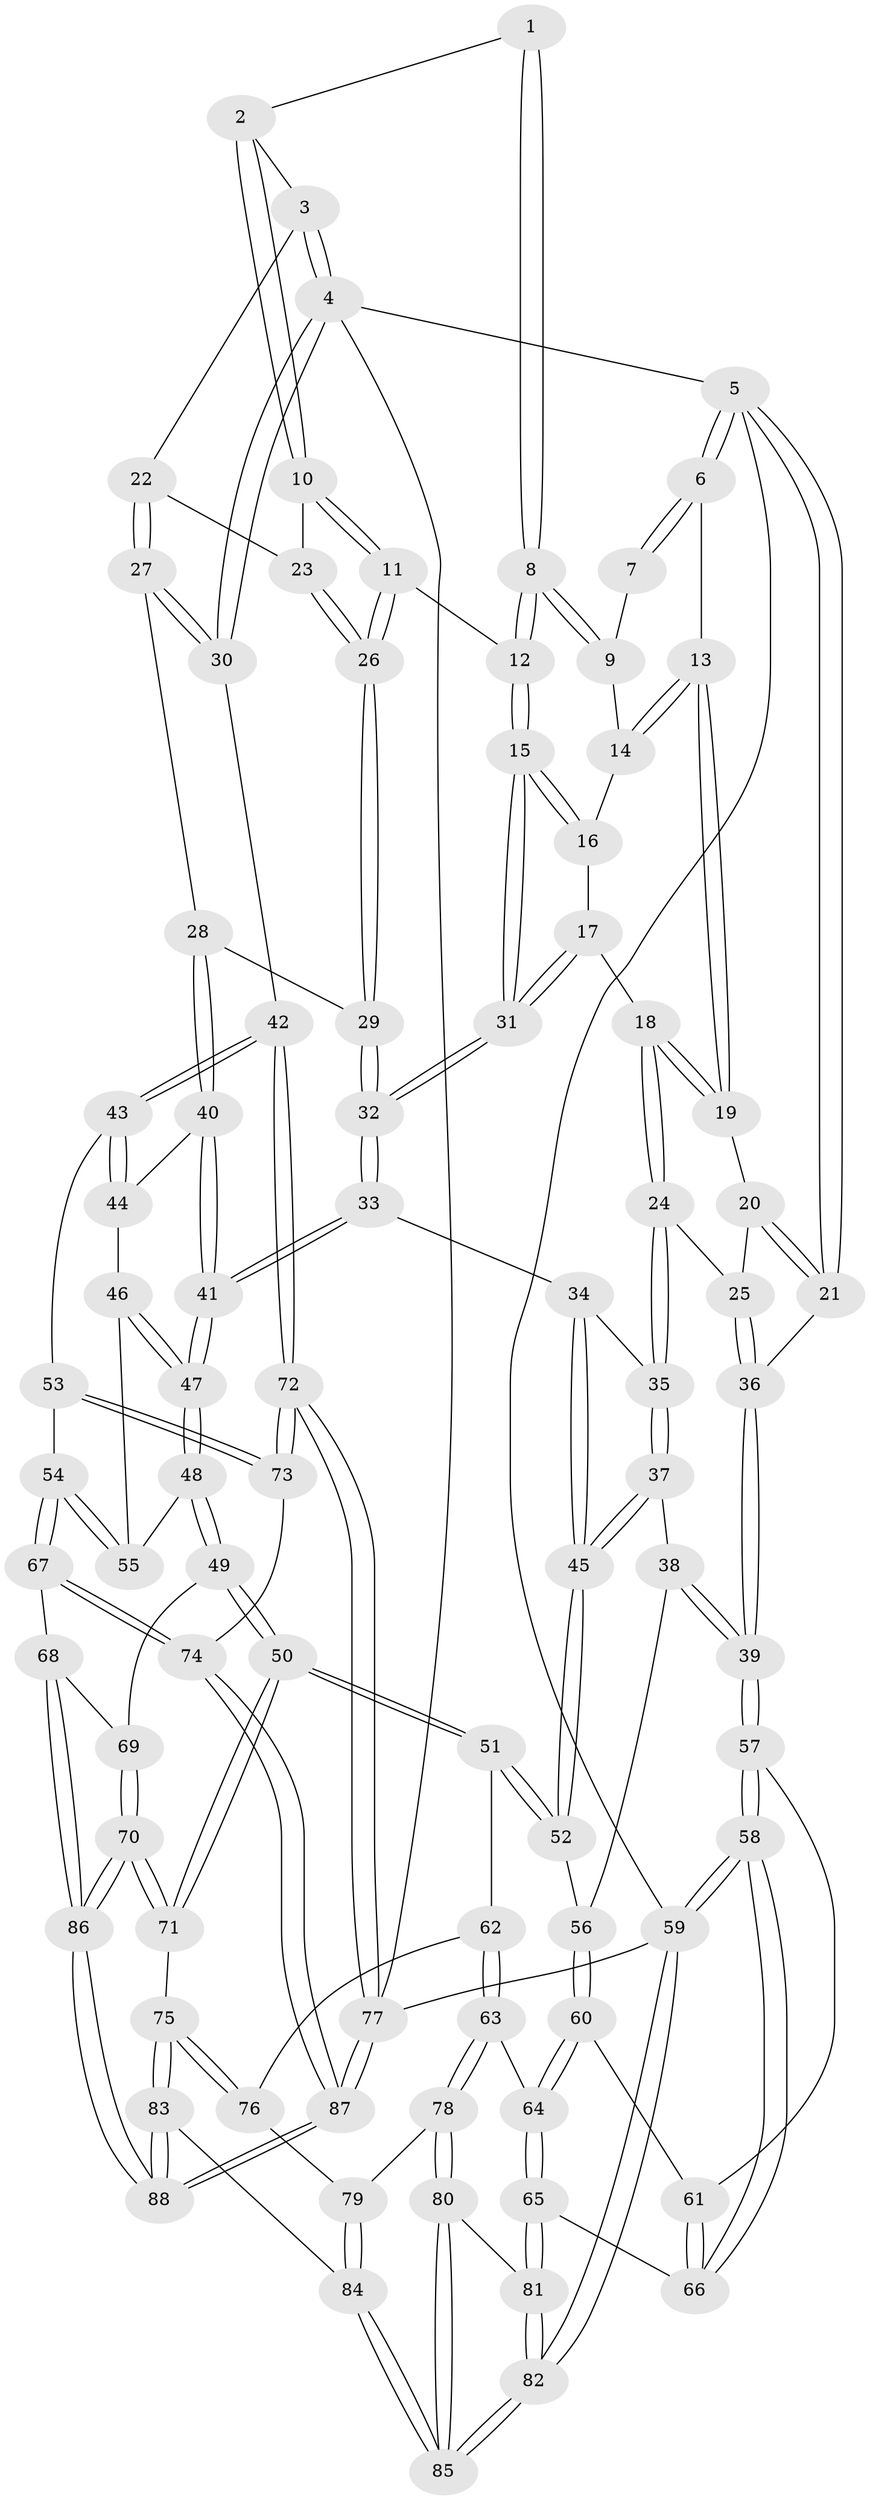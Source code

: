 // Generated by graph-tools (version 1.1) at 2025/03/03/09/25 03:03:15]
// undirected, 88 vertices, 217 edges
graph export_dot {
graph [start="1"]
  node [color=gray90,style=filled];
  1 [pos="+0.6173021843032781+0"];
  2 [pos="+0.801917489335328+0"];
  3 [pos="+1+0"];
  4 [pos="+1+0"];
  5 [pos="+0+0"];
  6 [pos="+0.18572795810211545+0"];
  7 [pos="+0.5683931394750833+0"];
  8 [pos="+0.562908657832112+0.1598257517329756"];
  9 [pos="+0.46614654354703267+0.09335978146681743"];
  10 [pos="+0.7420450491316396+0.17124628319028454"];
  11 [pos="+0.6023201684023112+0.23889741415997653"];
  12 [pos="+0.5862089737564625+0.24022227653487835"];
  13 [pos="+0.2430980323855703+0.004786712881908536"];
  14 [pos="+0.40231820123576256+0.1022400895036637"];
  15 [pos="+0.5327258846096868+0.28648036339664357"];
  16 [pos="+0.4045514567595765+0.11033621118179525"];
  17 [pos="+0.3818488222457555+0.27433310528503996"];
  18 [pos="+0.3764936193674172+0.2739946443925484"];
  19 [pos="+0.2389318748599245+0.07677666062479116"];
  20 [pos="+0.2194704623860718+0.12132884483363865"];
  21 [pos="+0+0.2840355853771925"];
  22 [pos="+0.8844865223029243+0.22863256050156386"];
  23 [pos="+0.7913035311516018+0.20652482681789003"];
  24 [pos="+0.21897963925245947+0.36138334304774533"];
  25 [pos="+0.15284998819012435+0.3194519601140973"];
  26 [pos="+0.767924446839913+0.40497513994696427"];
  27 [pos="+0.963678088742361+0.3290597225155335"];
  28 [pos="+0.785834222450867+0.4301168217714592"];
  29 [pos="+0.7714296122735403+0.4131859572430589"];
  30 [pos="+1+0.38691730143434755"];
  31 [pos="+0.5109346987480654+0.31297578110856156"];
  32 [pos="+0.5111503519259644+0.4064898490329285"];
  33 [pos="+0.5014605165740019+0.44992896935652354"];
  34 [pos="+0.392512270210497+0.4707150070130188"];
  35 [pos="+0.23838447210193475+0.40886741644003743"];
  36 [pos="+0+0.3505984765975985"];
  37 [pos="+0.2152818123556779+0.49896000047143685"];
  38 [pos="+0.17033983363827068+0.5527267504152685"];
  39 [pos="+0+0.4834313268308221"];
  40 [pos="+0.7850472366057737+0.4406997477518372"];
  41 [pos="+0.5194928161707718+0.487969205597494"];
  42 [pos="+1+0.6256435603824307"];
  43 [pos="+1+0.6318990541000006"];
  44 [pos="+0.7882328518662466+0.4847807343026693"];
  45 [pos="+0.3274943644257366+0.5806270842176838"];
  46 [pos="+0.7531042546604888+0.529668182367198"];
  47 [pos="+0.5614492179639825+0.6144182653451834"];
  48 [pos="+0.5586884409927937+0.6308752724551046"];
  49 [pos="+0.5470993043846101+0.6574942626764133"];
  50 [pos="+0.43952272660136577+0.7069637815457444"];
  51 [pos="+0.3942562553184619+0.7068976176931052"];
  52 [pos="+0.3320365701267936+0.6586092557928618"];
  53 [pos="+0.8660957697450714+0.7102446585738634"];
  54 [pos="+0.834754855408233+0.7216239344246432"];
  55 [pos="+0.7971336673042151+0.6839023484394604"];
  56 [pos="+0.19444507289626148+0.661950286633026"];
  57 [pos="+0+0.5849304568946491"];
  58 [pos="+0+0.8191789940193076"];
  59 [pos="+0+1"];
  60 [pos="+0.17061981877858987+0.6914238245069935"];
  61 [pos="+0.08963392376203447+0.6941587284734227"];
  62 [pos="+0.3853574680371304+0.7186497275070861"];
  63 [pos="+0.23268237479136536+0.8404768278495047"];
  64 [pos="+0.1959114160990844+0.8140488985038212"];
  65 [pos="+0.07000424997739645+0.8568836369891958"];
  66 [pos="+0.05773194509121795+0.850722037494921"];
  67 [pos="+0.7688923710851786+0.8304036823377943"];
  68 [pos="+0.766563746847397+0.8309632872111495"];
  69 [pos="+0.5674019594239511+0.6909598994274513"];
  70 [pos="+0.579489908305685+0.9260968088814636"];
  71 [pos="+0.4599935598992054+0.8734366880929786"];
  72 [pos="+1+0.9055529891694059"];
  73 [pos="+0.9433849174476084+0.8844617009782668"];
  74 [pos="+0.8412880234403887+0.8953901524106865"];
  75 [pos="+0.4142428488043892+0.9048039779322118"];
  76 [pos="+0.35793359379230366+0.8814811644613179"];
  77 [pos="+1+1"];
  78 [pos="+0.2414795681330465+0.8651337244618078"];
  79 [pos="+0.3124759121822302+0.8919450403045426"];
  80 [pos="+0.1889172309020407+1"];
  81 [pos="+0.08162174106654417+0.8967160373038183"];
  82 [pos="+0+1"];
  83 [pos="+0.3875967075421937+1"];
  84 [pos="+0.3863036520578556+1"];
  85 [pos="+0.20661933790827688+1"];
  86 [pos="+0.6182803405943166+0.9802133673699266"];
  87 [pos="+0.8754010238710597+1"];
  88 [pos="+0.6039395543910528+1"];
  1 -- 2;
  1 -- 8;
  1 -- 8;
  2 -- 3;
  2 -- 10;
  2 -- 10;
  3 -- 4;
  3 -- 4;
  3 -- 22;
  4 -- 5;
  4 -- 30;
  4 -- 30;
  4 -- 77;
  5 -- 6;
  5 -- 6;
  5 -- 21;
  5 -- 21;
  5 -- 59;
  6 -- 7;
  6 -- 7;
  6 -- 13;
  7 -- 9;
  8 -- 9;
  8 -- 9;
  8 -- 12;
  8 -- 12;
  9 -- 14;
  10 -- 11;
  10 -- 11;
  10 -- 23;
  11 -- 12;
  11 -- 26;
  11 -- 26;
  12 -- 15;
  12 -- 15;
  13 -- 14;
  13 -- 14;
  13 -- 19;
  13 -- 19;
  14 -- 16;
  15 -- 16;
  15 -- 16;
  15 -- 31;
  15 -- 31;
  16 -- 17;
  17 -- 18;
  17 -- 31;
  17 -- 31;
  18 -- 19;
  18 -- 19;
  18 -- 24;
  18 -- 24;
  19 -- 20;
  20 -- 21;
  20 -- 21;
  20 -- 25;
  21 -- 36;
  22 -- 23;
  22 -- 27;
  22 -- 27;
  23 -- 26;
  23 -- 26;
  24 -- 25;
  24 -- 35;
  24 -- 35;
  25 -- 36;
  25 -- 36;
  26 -- 29;
  26 -- 29;
  27 -- 28;
  27 -- 30;
  27 -- 30;
  28 -- 29;
  28 -- 40;
  28 -- 40;
  29 -- 32;
  29 -- 32;
  30 -- 42;
  31 -- 32;
  31 -- 32;
  32 -- 33;
  32 -- 33;
  33 -- 34;
  33 -- 41;
  33 -- 41;
  34 -- 35;
  34 -- 45;
  34 -- 45;
  35 -- 37;
  35 -- 37;
  36 -- 39;
  36 -- 39;
  37 -- 38;
  37 -- 45;
  37 -- 45;
  38 -- 39;
  38 -- 39;
  38 -- 56;
  39 -- 57;
  39 -- 57;
  40 -- 41;
  40 -- 41;
  40 -- 44;
  41 -- 47;
  41 -- 47;
  42 -- 43;
  42 -- 43;
  42 -- 72;
  42 -- 72;
  43 -- 44;
  43 -- 44;
  43 -- 53;
  44 -- 46;
  45 -- 52;
  45 -- 52;
  46 -- 47;
  46 -- 47;
  46 -- 55;
  47 -- 48;
  47 -- 48;
  48 -- 49;
  48 -- 49;
  48 -- 55;
  49 -- 50;
  49 -- 50;
  49 -- 69;
  50 -- 51;
  50 -- 51;
  50 -- 71;
  50 -- 71;
  51 -- 52;
  51 -- 52;
  51 -- 62;
  52 -- 56;
  53 -- 54;
  53 -- 73;
  53 -- 73;
  54 -- 55;
  54 -- 55;
  54 -- 67;
  54 -- 67;
  56 -- 60;
  56 -- 60;
  57 -- 58;
  57 -- 58;
  57 -- 61;
  58 -- 59;
  58 -- 59;
  58 -- 66;
  58 -- 66;
  59 -- 82;
  59 -- 82;
  59 -- 77;
  60 -- 61;
  60 -- 64;
  60 -- 64;
  61 -- 66;
  61 -- 66;
  62 -- 63;
  62 -- 63;
  62 -- 76;
  63 -- 64;
  63 -- 78;
  63 -- 78;
  64 -- 65;
  64 -- 65;
  65 -- 66;
  65 -- 81;
  65 -- 81;
  67 -- 68;
  67 -- 74;
  67 -- 74;
  68 -- 69;
  68 -- 86;
  68 -- 86;
  69 -- 70;
  69 -- 70;
  70 -- 71;
  70 -- 71;
  70 -- 86;
  70 -- 86;
  71 -- 75;
  72 -- 73;
  72 -- 73;
  72 -- 77;
  72 -- 77;
  73 -- 74;
  74 -- 87;
  74 -- 87;
  75 -- 76;
  75 -- 76;
  75 -- 83;
  75 -- 83;
  76 -- 79;
  77 -- 87;
  77 -- 87;
  78 -- 79;
  78 -- 80;
  78 -- 80;
  79 -- 84;
  79 -- 84;
  80 -- 81;
  80 -- 85;
  80 -- 85;
  81 -- 82;
  81 -- 82;
  82 -- 85;
  82 -- 85;
  83 -- 84;
  83 -- 88;
  83 -- 88;
  84 -- 85;
  84 -- 85;
  86 -- 88;
  86 -- 88;
  87 -- 88;
  87 -- 88;
}
